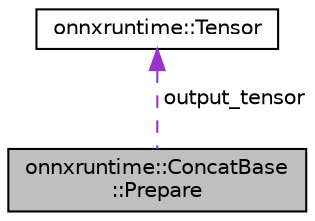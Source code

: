 digraph "onnxruntime::ConcatBase::Prepare"
{
  edge [fontname="Helvetica",fontsize="10",labelfontname="Helvetica",labelfontsize="10"];
  node [fontname="Helvetica",fontsize="10",shape=record];
  Node1 [label="onnxruntime::ConcatBase\l::Prepare",height=0.2,width=0.4,color="black", fillcolor="grey75", style="filled", fontcolor="black"];
  Node2 -> Node1 [dir="back",color="darkorchid3",fontsize="10",style="dashed",label=" output_tensor" ];
  Node2 [label="onnxruntime::Tensor",height=0.2,width=0.4,color="black", fillcolor="white", style="filled",URL="$classonnxruntime_1_1Tensor.html"];
}

